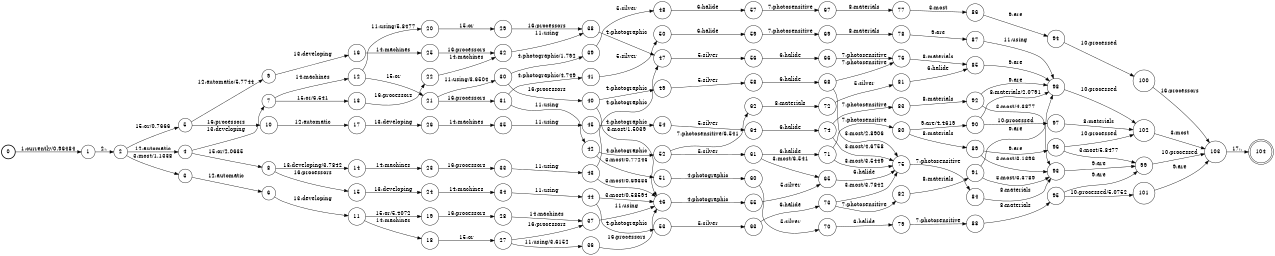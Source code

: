 digraph FST {
rankdir = LR;
size = "8.5,11";
label = "";
center = 1;
orientation = Portrait;
ranksep = "0.4";
nodesep = "0.25";
0 [label = "0", shape = circle, style = bold, fontsize = 14]
	0 -> 1 [label = "1:currently/0.96484", fontsize = 14];
1 [label = "1", shape = circle, style = solid, fontsize = 14]
	1 -> 2 [label = "2:,", fontsize = 14];
2 [label = "2", shape = circle, style = solid, fontsize = 14]
	2 -> 3 [label = "3:most/1.1338", fontsize = 14];
	2 -> 4 [label = "12:automatic", fontsize = 14];
	2 -> 5 [label = "15:or/0.7666", fontsize = 14];
3 [label = "3", shape = circle, style = solid, fontsize = 14]
	3 -> 6 [label = "12:automatic", fontsize = 14];
4 [label = "4", shape = circle, style = solid, fontsize = 14]
	4 -> 7 [label = "13:developing", fontsize = 14];
	4 -> 8 [label = "15:or/2.0635", fontsize = 14];
5 [label = "5", shape = circle, style = solid, fontsize = 14]
	5 -> 9 [label = "12:automatic/5.7744", fontsize = 14];
	5 -> 10 [label = "16:processors", fontsize = 14];
6 [label = "6", shape = circle, style = solid, fontsize = 14]
	6 -> 11 [label = "13:developing", fontsize = 14];
7 [label = "7", shape = circle, style = solid, fontsize = 14]
	7 -> 12 [label = "14:machines", fontsize = 14];
	7 -> 13 [label = "15:or/6.541", fontsize = 14];
8 [label = "8", shape = circle, style = solid, fontsize = 14]
	8 -> 14 [label = "13:developing/3.7842", fontsize = 14];
	8 -> 15 [label = "16:processors", fontsize = 14];
9 [label = "9", shape = circle, style = solid, fontsize = 14]
	9 -> 16 [label = "13:developing", fontsize = 14];
10 [label = "10", shape = circle, style = solid, fontsize = 14]
	10 -> 17 [label = "12:automatic", fontsize = 14];
11 [label = "11", shape = circle, style = solid, fontsize = 14]
	11 -> 18 [label = "14:machines", fontsize = 14];
	11 -> 19 [label = "15:or/5.4072", fontsize = 14];
12 [label = "12", shape = circle, style = solid, fontsize = 14]
	12 -> 20 [label = "11:using/5.8477", fontsize = 14];
	12 -> 21 [label = "15:or", fontsize = 14];
13 [label = "13", shape = circle, style = solid, fontsize = 14]
	13 -> 22 [label = "16:processors", fontsize = 14];
14 [label = "14", shape = circle, style = solid, fontsize = 14]
	14 -> 23 [label = "14:machines", fontsize = 14];
15 [label = "15", shape = circle, style = solid, fontsize = 14]
	15 -> 24 [label = "13:developing", fontsize = 14];
16 [label = "16", shape = circle, style = solid, fontsize = 14]
	16 -> 25 [label = "14:machines", fontsize = 14];
17 [label = "17", shape = circle, style = solid, fontsize = 14]
	17 -> 26 [label = "13:developing", fontsize = 14];
18 [label = "18", shape = circle, style = solid, fontsize = 14]
	18 -> 27 [label = "15:or", fontsize = 14];
19 [label = "19", shape = circle, style = solid, fontsize = 14]
	19 -> 28 [label = "16:processors", fontsize = 14];
20 [label = "20", shape = circle, style = solid, fontsize = 14]
	20 -> 29 [label = "15:or", fontsize = 14];
21 [label = "21", shape = circle, style = solid, fontsize = 14]
	21 -> 30 [label = "11:using/3.6504", fontsize = 14];
	21 -> 31 [label = "16:processors", fontsize = 14];
22 [label = "22", shape = circle, style = solid, fontsize = 14]
	22 -> 32 [label = "14:machines", fontsize = 14];
23 [label = "23", shape = circle, style = solid, fontsize = 14]
	23 -> 33 [label = "16:processors", fontsize = 14];
24 [label = "24", shape = circle, style = solid, fontsize = 14]
	24 -> 34 [label = "14:machines", fontsize = 14];
25 [label = "25", shape = circle, style = solid, fontsize = 14]
	25 -> 32 [label = "16:processors", fontsize = 14];
26 [label = "26", shape = circle, style = solid, fontsize = 14]
	26 -> 35 [label = "14:machines", fontsize = 14];
27 [label = "27", shape = circle, style = solid, fontsize = 14]
	27 -> 36 [label = "11:using/3.6152", fontsize = 14];
	27 -> 37 [label = "16:processors", fontsize = 14];
28 [label = "28", shape = circle, style = solid, fontsize = 14]
	28 -> 37 [label = "14:machines", fontsize = 14];
29 [label = "29", shape = circle, style = solid, fontsize = 14]
	29 -> 38 [label = "16:processors", fontsize = 14];
30 [label = "30", shape = circle, style = solid, fontsize = 14]
	30 -> 39 [label = "4:photographic/1.792", fontsize = 14];
	30 -> 40 [label = "16:processors", fontsize = 14];
31 [label = "31", shape = circle, style = solid, fontsize = 14]
	31 -> 41 [label = "4:photographic/4.749", fontsize = 14];
	31 -> 42 [label = "11:using", fontsize = 14];
32 [label = "32", shape = circle, style = solid, fontsize = 14]
	32 -> 38 [label = "11:using", fontsize = 14];
33 [label = "33", shape = circle, style = solid, fontsize = 14]
	33 -> 43 [label = "11:using", fontsize = 14];
34 [label = "34", shape = circle, style = solid, fontsize = 14]
	34 -> 44 [label = "11:using", fontsize = 14];
35 [label = "35", shape = circle, style = solid, fontsize = 14]
	35 -> 45 [label = "11:using", fontsize = 14];
36 [label = "36", shape = circle, style = solid, fontsize = 14]
	36 -> 46 [label = "16:processors", fontsize = 14];
37 [label = "37", shape = circle, style = solid, fontsize = 14]
	37 -> 46 [label = "11:using", fontsize = 14];
38 [label = "38", shape = circle, style = solid, fontsize = 14]
	38 -> 47 [label = "4:photographic", fontsize = 14];
39 [label = "39", shape = circle, style = solid, fontsize = 14]
	39 -> 48 [label = "5:silver", fontsize = 14];
40 [label = "40", shape = circle, style = solid, fontsize = 14]
	40 -> 46 [label = "3:most/1.5039", fontsize = 14];
	40 -> 49 [label = "4:photographic", fontsize = 14];
41 [label = "41", shape = circle, style = solid, fontsize = 14]
	41 -> 50 [label = "5:silver", fontsize = 14];
42 [label = "42", shape = circle, style = solid, fontsize = 14]
	42 -> 51 [label = "3:most/0.77246", fontsize = 14];
	42 -> 52 [label = "4:photographic", fontsize = 14];
43 [label = "43", shape = circle, style = solid, fontsize = 14]
	43 -> 46 [label = "3:most/0.69336", fontsize = 14];
	43 -> 47 [label = "4:photographic", fontsize = 14];
44 [label = "44", shape = circle, style = solid, fontsize = 14]
	44 -> 46 [label = "3:most/0.58594", fontsize = 14];
	44 -> 53 [label = "4:photographic", fontsize = 14];
45 [label = "45", shape = circle, style = solid, fontsize = 14]
	45 -> 54 [label = "4:photographic", fontsize = 14];
46 [label = "46", shape = circle, style = solid, fontsize = 14]
	46 -> 55 [label = "4:photographic", fontsize = 14];
47 [label = "47", shape = circle, style = solid, fontsize = 14]
	47 -> 56 [label = "5:silver", fontsize = 14];
48 [label = "48", shape = circle, style = solid, fontsize = 14]
	48 -> 57 [label = "6:halide", fontsize = 14];
49 [label = "49", shape = circle, style = solid, fontsize = 14]
	49 -> 58 [label = "5:silver", fontsize = 14];
50 [label = "50", shape = circle, style = solid, fontsize = 14]
	50 -> 59 [label = "6:halide", fontsize = 14];
51 [label = "51", shape = circle, style = solid, fontsize = 14]
	51 -> 60 [label = "4:photographic", fontsize = 14];
52 [label = "52", shape = circle, style = solid, fontsize = 14]
	52 -> 61 [label = "5:silver", fontsize = 14];
	52 -> 62 [label = "7:photosensitive/6.541", fontsize = 14];
53 [label = "53", shape = circle, style = solid, fontsize = 14]
	53 -> 63 [label = "5:silver", fontsize = 14];
54 [label = "54", shape = circle, style = solid, fontsize = 14]
	54 -> 64 [label = "5:silver", fontsize = 14];
55 [label = "55", shape = circle, style = solid, fontsize = 14]
	55 -> 65 [label = "5:silver", fontsize = 14];
56 [label = "56", shape = circle, style = solid, fontsize = 14]
	56 -> 66 [label = "6:halide", fontsize = 14];
57 [label = "57", shape = circle, style = solid, fontsize = 14]
	57 -> 67 [label = "7:photosensitive", fontsize = 14];
58 [label = "58", shape = circle, style = solid, fontsize = 14]
	58 -> 68 [label = "6:halide", fontsize = 14];
59 [label = "59", shape = circle, style = solid, fontsize = 14]
	59 -> 69 [label = "7:photosensitive", fontsize = 14];
60 [label = "60", shape = circle, style = solid, fontsize = 14]
	60 -> 70 [label = "5:silver", fontsize = 14];
61 [label = "61", shape = circle, style = solid, fontsize = 14]
	61 -> 65 [label = "3:most/6.541", fontsize = 14];
	61 -> 71 [label = "6:halide", fontsize = 14];
62 [label = "62", shape = circle, style = solid, fontsize = 14]
	62 -> 72 [label = "8:materials", fontsize = 14];
63 [label = "63", shape = circle, style = solid, fontsize = 14]
	63 -> 73 [label = "6:halide", fontsize = 14];
64 [label = "64", shape = circle, style = solid, fontsize = 14]
	64 -> 74 [label = "6:halide", fontsize = 14];
65 [label = "65", shape = circle, style = solid, fontsize = 14]
	65 -> 75 [label = "6:halide", fontsize = 14];
66 [label = "66", shape = circle, style = solid, fontsize = 14]
	66 -> 76 [label = "7:photosensitive", fontsize = 14];
67 [label = "67", shape = circle, style = solid, fontsize = 14]
	67 -> 77 [label = "8:materials", fontsize = 14];
68 [label = "68", shape = circle, style = solid, fontsize = 14]
	68 -> 75 [label = "3:most/2.8906", fontsize = 14];
	68 -> 76 [label = "7:photosensitive", fontsize = 14];
69 [label = "69", shape = circle, style = solid, fontsize = 14]
	69 -> 78 [label = "8:materials", fontsize = 14];
70 [label = "70", shape = circle, style = solid, fontsize = 14]
	70 -> 79 [label = "6:halide", fontsize = 14];
71 [label = "71", shape = circle, style = solid, fontsize = 14]
	71 -> 75 [label = "3:most/3.5449", fontsize = 14];
	71 -> 80 [label = "7:photosensitive", fontsize = 14];
72 [label = "72", shape = circle, style = solid, fontsize = 14]
	72 -> 81 [label = "5:silver", fontsize = 14];
73 [label = "73", shape = circle, style = solid, fontsize = 14]
	73 -> 75 [label = "3:most/3.7842", fontsize = 14];
	73 -> 82 [label = "7:photosensitive", fontsize = 14];
74 [label = "74", shape = circle, style = solid, fontsize = 14]
	74 -> 75 [label = "3:most/4.6758", fontsize = 14];
	74 -> 83 [label = "7:photosensitive", fontsize = 14];
75 [label = "75", shape = circle, style = solid, fontsize = 14]
	75 -> 84 [label = "7:photosensitive", fontsize = 14];
76 [label = "76", shape = circle, style = solid, fontsize = 14]
	76 -> 85 [label = "8:materials", fontsize = 14];
77 [label = "77", shape = circle, style = solid, fontsize = 14]
	77 -> 86 [label = "3:most", fontsize = 14];
78 [label = "78", shape = circle, style = solid, fontsize = 14]
	78 -> 87 [label = "9:are", fontsize = 14];
79 [label = "79", shape = circle, style = solid, fontsize = 14]
	79 -> 88 [label = "7:photosensitive", fontsize = 14];
80 [label = "80", shape = circle, style = solid, fontsize = 14]
	80 -> 89 [label = "8:materials", fontsize = 14];
	80 -> 90 [label = "9:are/4.4619", fontsize = 14];
81 [label = "81", shape = circle, style = solid, fontsize = 14]
	81 -> 85 [label = "6:halide", fontsize = 14];
82 [label = "82", shape = circle, style = solid, fontsize = 14]
	82 -> 91 [label = "8:materials", fontsize = 14];
83 [label = "83", shape = circle, style = solid, fontsize = 14]
	83 -> 92 [label = "8:materials", fontsize = 14];
84 [label = "84", shape = circle, style = solid, fontsize = 14]
	84 -> 93 [label = "8:materials", fontsize = 14];
85 [label = "85", shape = circle, style = solid, fontsize = 14]
	85 -> 98 [label = "9:are", fontsize = 14];
86 [label = "86", shape = circle, style = solid, fontsize = 14]
	86 -> 94 [label = "9:are", fontsize = 14];
87 [label = "87", shape = circle, style = solid, fontsize = 14]
	87 -> 98 [label = "11:using", fontsize = 14];
88 [label = "88", shape = circle, style = solid, fontsize = 14]
	88 -> 95 [label = "8:materials", fontsize = 14];
89 [label = "89", shape = circle, style = solid, fontsize = 14]
	89 -> 93 [label = "3:most/3.1396", fontsize = 14];
	89 -> 96 [label = "9:are", fontsize = 14];
90 [label = "90", shape = circle, style = solid, fontsize = 14]
	90 -> 98 [label = "8:materials/2.0791", fontsize = 14];
	90 -> 97 [label = "10:processed", fontsize = 14];
91 [label = "91", shape = circle, style = solid, fontsize = 14]
	91 -> 93 [label = "3:most/3.3789", fontsize = 14];
	91 -> 98 [label = "9:are", fontsize = 14];
92 [label = "92", shape = circle, style = solid, fontsize = 14]
	92 -> 93 [label = "3:most/4.3877", fontsize = 14];
	92 -> 98 [label = "9:are", fontsize = 14];
93 [label = "93", shape = circle, style = solid, fontsize = 14]
	93 -> 99 [label = "9:are", fontsize = 14];
94 [label = "94", shape = circle, style = solid, fontsize = 14]
	94 -> 100 [label = "10:processed", fontsize = 14];
95 [label = "95", shape = circle, style = solid, fontsize = 14]
	95 -> 99 [label = "9:are", fontsize = 14];
	95 -> 101 [label = "10:processed/5.0752", fontsize = 14];
96 [label = "96", shape = circle, style = solid, fontsize = 14]
	96 -> 99 [label = "3:most/5.8477", fontsize = 14];
	96 -> 102 [label = "10:processed", fontsize = 14];
97 [label = "97", shape = circle, style = solid, fontsize = 14]
	97 -> 102 [label = "8:materials", fontsize = 14];
98 [label = "98", shape = circle, style = solid, fontsize = 14]
	98 -> 102 [label = "10:processed", fontsize = 14];
99 [label = "99", shape = circle, style = solid, fontsize = 14]
	99 -> 103 [label = "10:processed", fontsize = 14];
100 [label = "100", shape = circle, style = solid, fontsize = 14]
	100 -> 103 [label = "16:processors", fontsize = 14];
101 [label = "101", shape = circle, style = solid, fontsize = 14]
	101 -> 103 [label = "9:are", fontsize = 14];
102 [label = "102", shape = circle, style = solid, fontsize = 14]
	102 -> 103 [label = "3:most", fontsize = 14];
103 [label = "103", shape = circle, style = solid, fontsize = 14]
	103 -> 104 [label = "17:.", fontsize = 14];
104 [label = "104", shape = doublecircle, style = solid, fontsize = 14]
}
